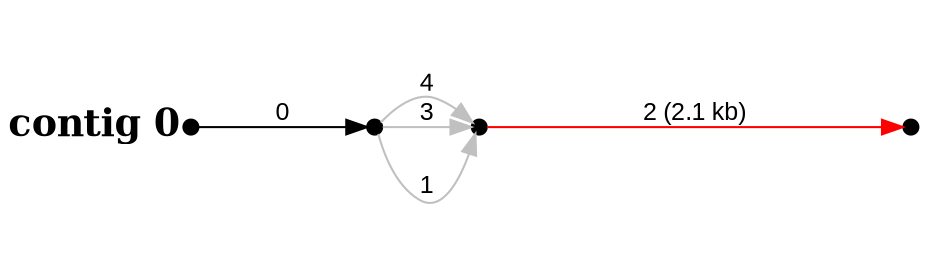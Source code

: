digraph G {

node [width=0.1,height=0.1,fontsize=10,shape=point];
edge [fontsize=12,penwidth=1,arrowsize=1,fontname=Arial];
margin=1.0;
rankdir=LR;
labeljust=l;
margin=0;

subgraph cluster0 {
color=white;
0 -> 1 [minlen=2,color=black,label="0",taillabel="contig 0",labelangle=180,weight=10000,labeldistance=5,labelfontsize=18,labelfontname="Times-Bold"];
1 -> 2 [minlen=1,color=gray,label="1"];
1 -> 2 [minlen=1,color=gray,label="3"];
1 -> 2 [minlen=1,color=gray,label="4"];
2 -> 3 [minlen=4,color=red,label="2 (2.1 kb)"];
}

}
#done
